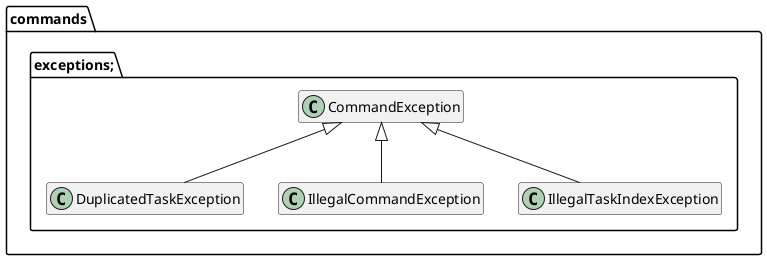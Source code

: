 @startuml
package commands.exceptions;{
    class CommandException
    class DuplicatedTaskException
    class IllegalCommandException
    class IllegalTaskIndexException

    DuplicatedTaskException -up-|> CommandException
    IllegalCommandException -up-|> CommandException
    IllegalTaskIndexException -up-|> CommandException

    hide members
}
@end